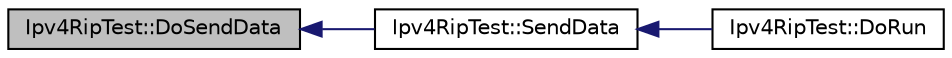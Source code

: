 digraph "Ipv4RipTest::DoSendData"
{
  edge [fontname="Helvetica",fontsize="10",labelfontname="Helvetica",labelfontsize="10"];
  node [fontname="Helvetica",fontsize="10",shape=record];
  rankdir="LR";
  Node1 [label="Ipv4RipTest::DoSendData",height=0.2,width=0.4,color="black", fillcolor="grey75", style="filled", fontcolor="black"];
  Node1 -> Node2 [dir="back",color="midnightblue",fontsize="10",style="solid"];
  Node2 [label="Ipv4RipTest::SendData",height=0.2,width=0.4,color="black", fillcolor="white", style="filled",URL="$df/d3d/classIpv4RipTest.html#a1542779d9b423f90f5d5adc7c91e28ba",tooltip="Send data. "];
  Node2 -> Node3 [dir="back",color="midnightblue",fontsize="10",style="solid"];
  Node3 [label="Ipv4RipTest::DoRun",height=0.2,width=0.4,color="black", fillcolor="white", style="filled",URL="$df/d3d/classIpv4RipTest.html#a4f355233f8793da9555cd544cd5893e9",tooltip="Implementation to actually run this TestCase. "];
}
